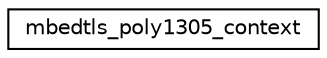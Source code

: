 digraph "Graphical Class Hierarchy"
{
 // LATEX_PDF_SIZE
  edge [fontname="Helvetica",fontsize="10",labelfontname="Helvetica",labelfontsize="10"];
  node [fontname="Helvetica",fontsize="10",shape=record];
  rankdir="LR";
  Node0 [label="mbedtls_poly1305_context",height=0.2,width=0.4,color="black", fillcolor="white", style="filled",URL="$dd/d52/structmbedtls__poly1305__context.html",tooltip=" "];
}

